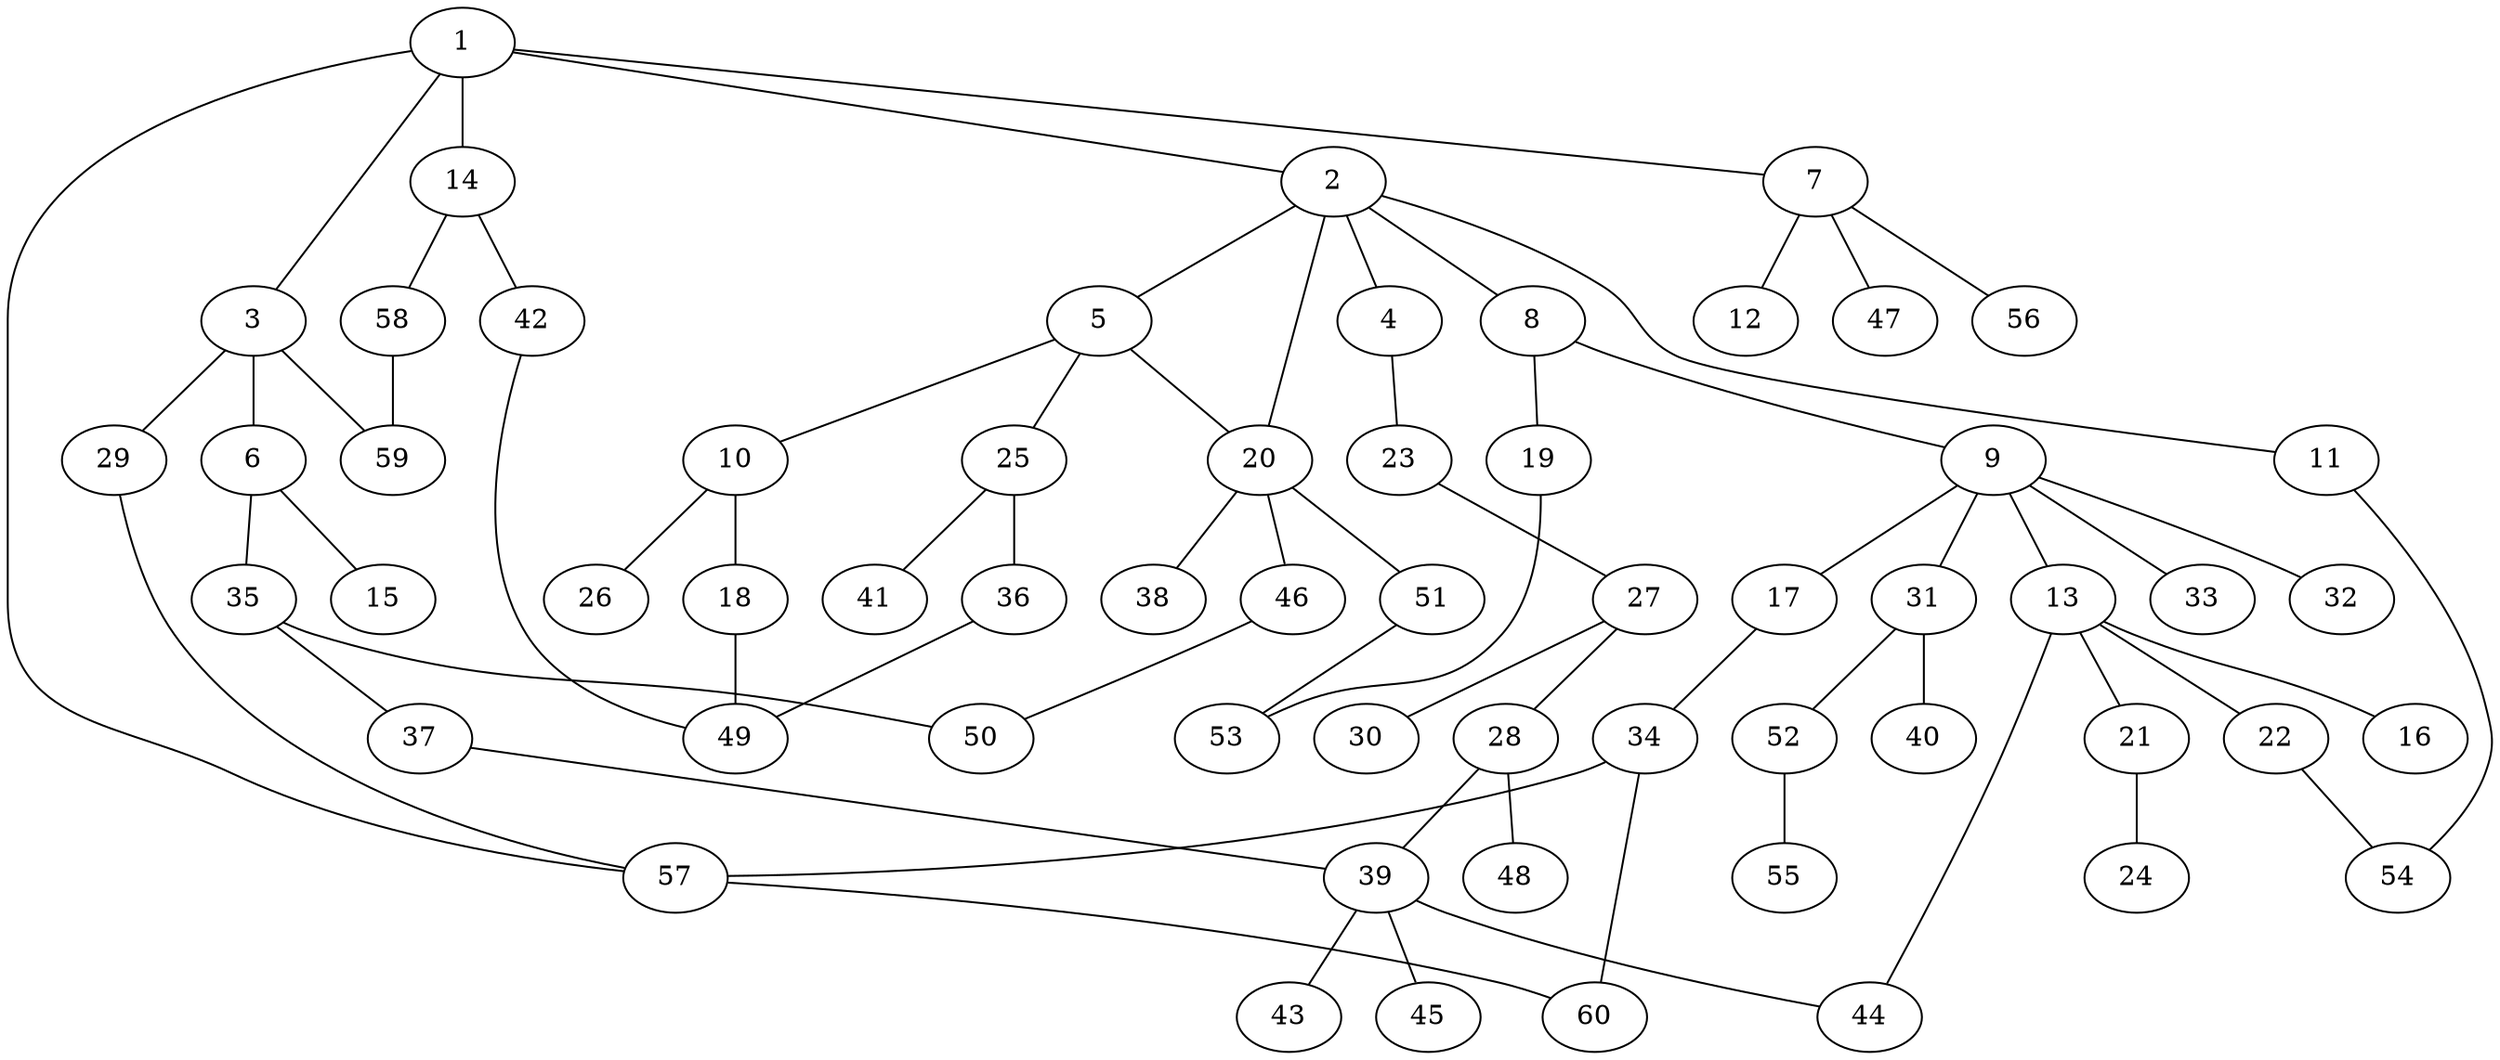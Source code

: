 graph graphname {1--2
1--3
1--7
1--14
1--57
2--4
2--5
2--8
2--11
2--20
3--6
3--29
3--59
4--23
5--10
5--20
5--25
6--15
6--35
7--12
7--47
7--56
8--9
8--19
9--13
9--17
9--31
9--32
9--33
10--18
10--26
11--54
13--16
13--21
13--22
13--44
14--42
14--58
17--34
18--49
19--53
20--38
20--46
20--51
21--24
22--54
23--27
25--36
25--41
27--28
27--30
28--39
28--48
29--57
31--40
31--52
34--57
34--60
35--37
35--50
36--49
37--39
39--43
39--44
39--45
42--49
46--50
51--53
52--55
57--60
58--59
}